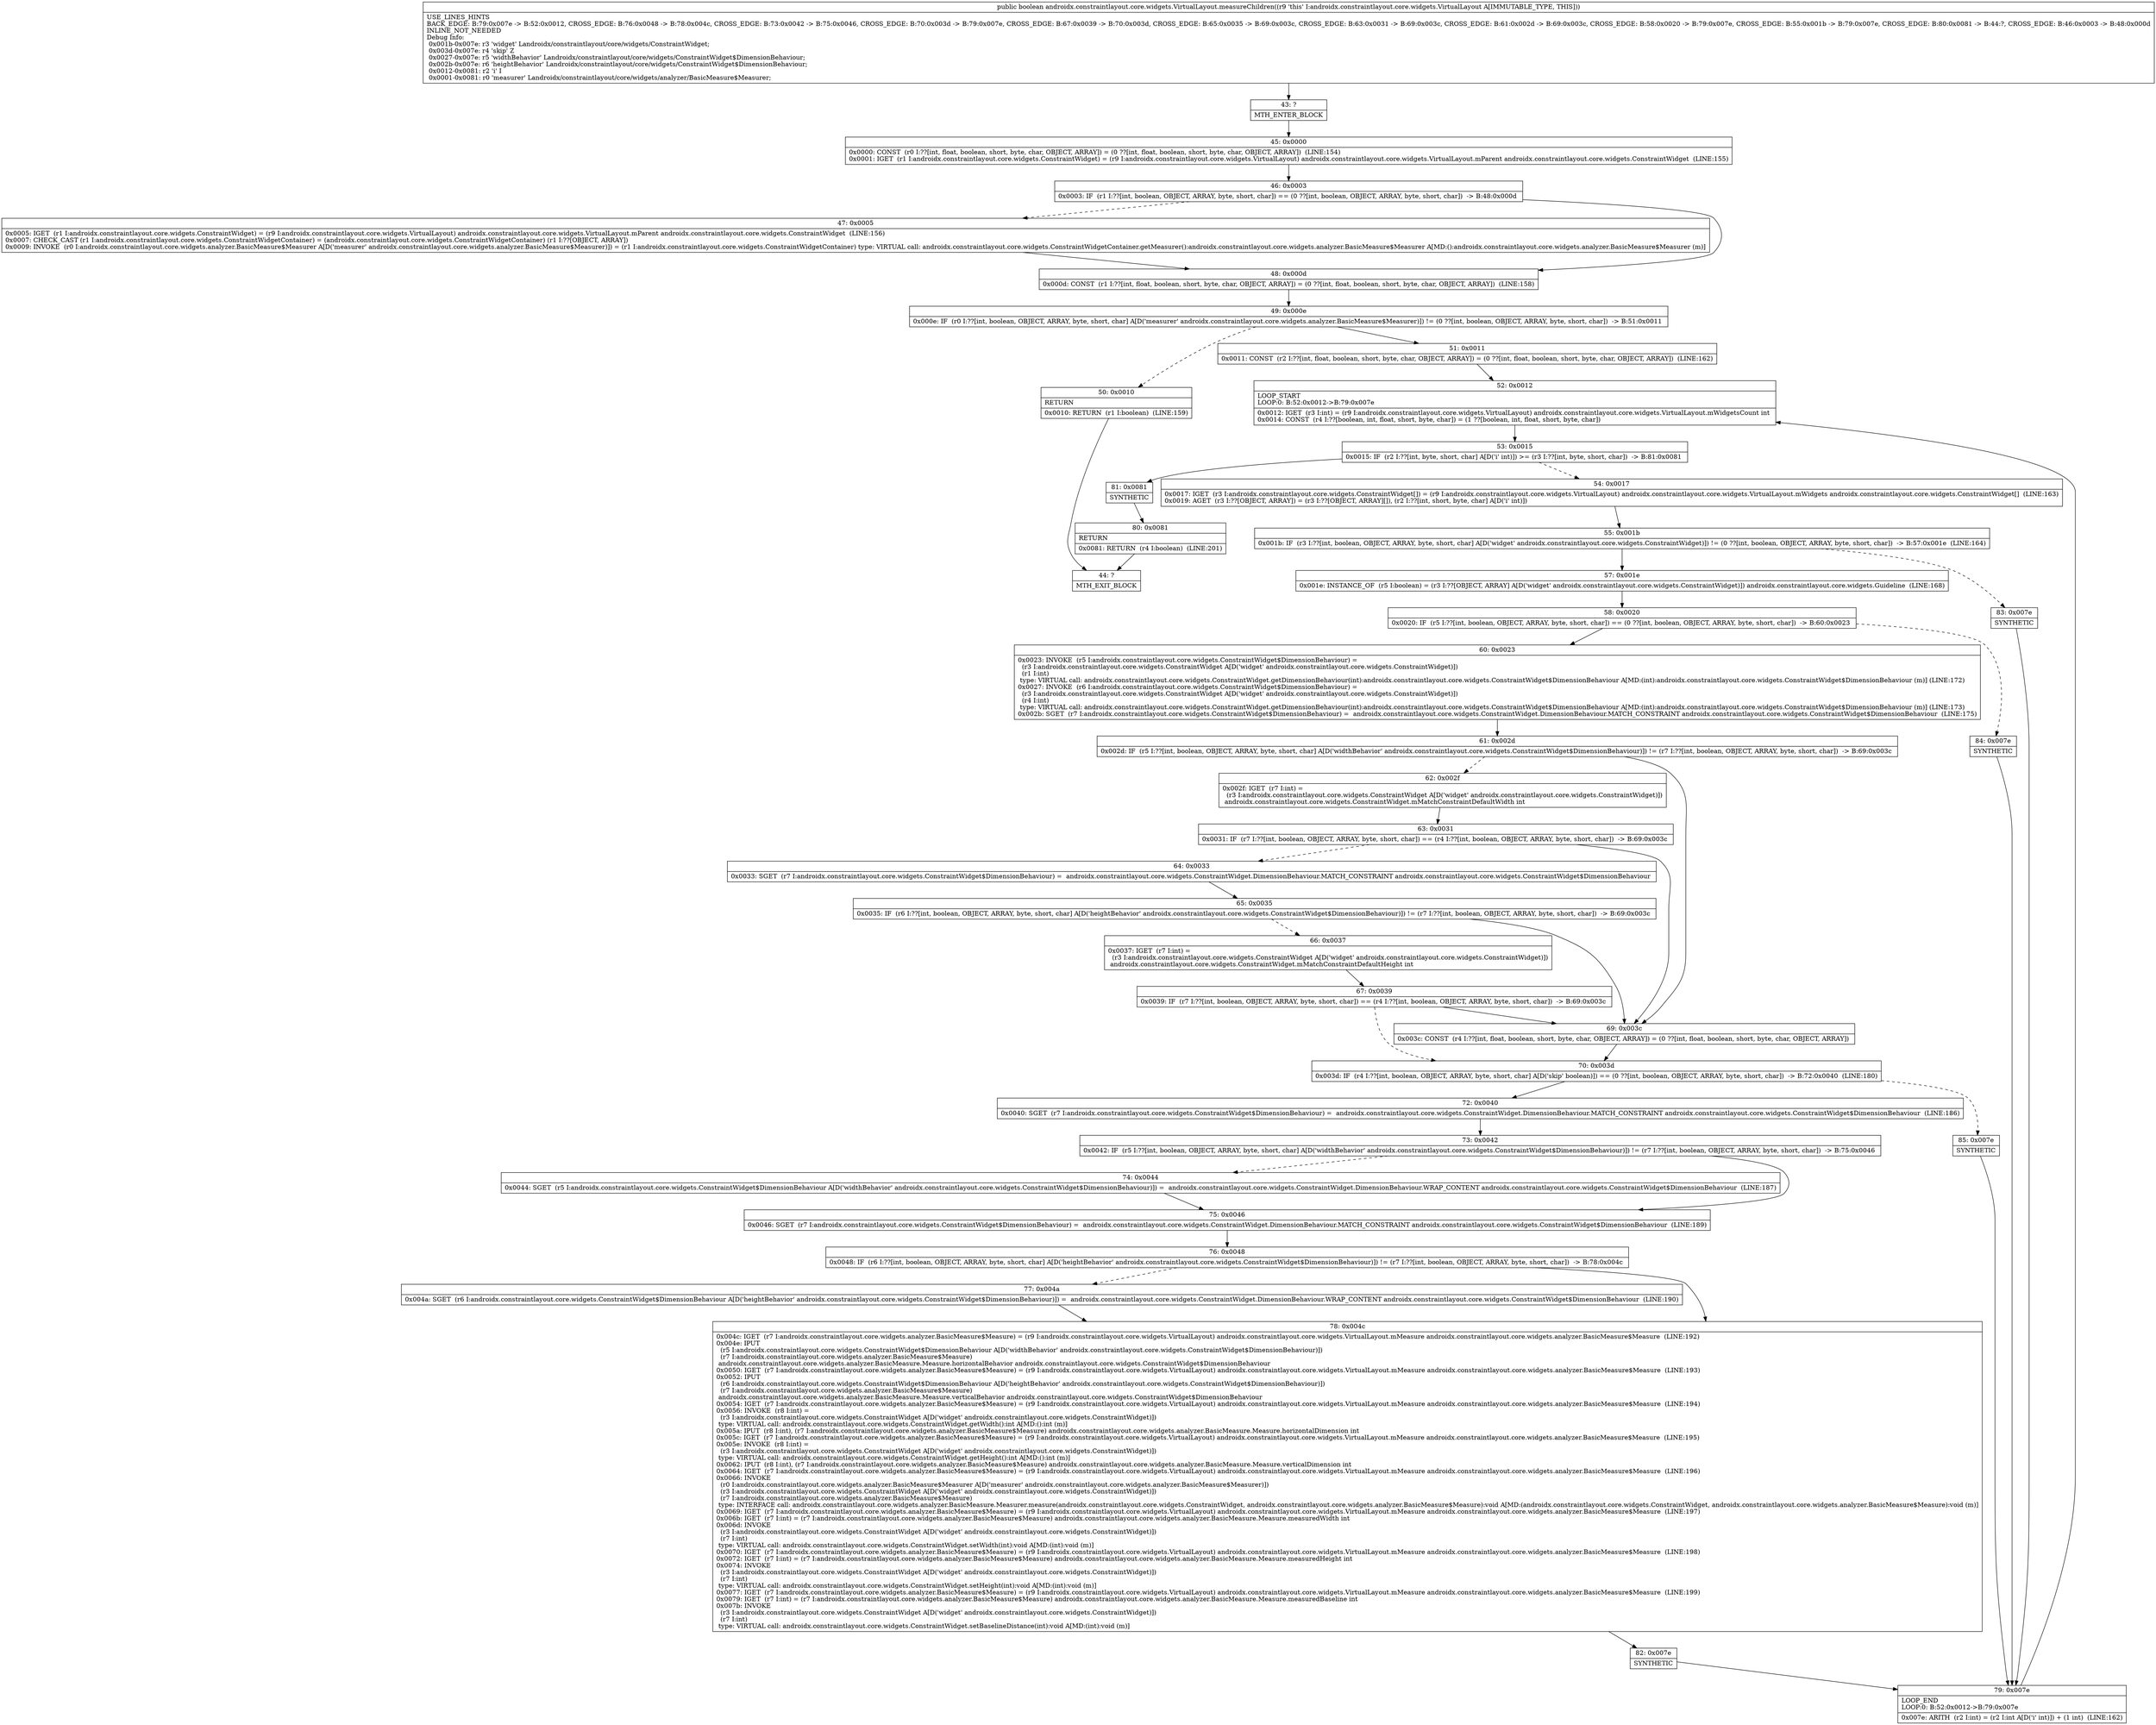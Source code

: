 digraph "CFG forandroidx.constraintlayout.core.widgets.VirtualLayout.measureChildren()Z" {
Node_43 [shape=record,label="{43\:\ ?|MTH_ENTER_BLOCK\l}"];
Node_45 [shape=record,label="{45\:\ 0x0000|0x0000: CONST  (r0 I:??[int, float, boolean, short, byte, char, OBJECT, ARRAY]) = (0 ??[int, float, boolean, short, byte, char, OBJECT, ARRAY])  (LINE:154)\l0x0001: IGET  (r1 I:androidx.constraintlayout.core.widgets.ConstraintWidget) = (r9 I:androidx.constraintlayout.core.widgets.VirtualLayout) androidx.constraintlayout.core.widgets.VirtualLayout.mParent androidx.constraintlayout.core.widgets.ConstraintWidget  (LINE:155)\l}"];
Node_46 [shape=record,label="{46\:\ 0x0003|0x0003: IF  (r1 I:??[int, boolean, OBJECT, ARRAY, byte, short, char]) == (0 ??[int, boolean, OBJECT, ARRAY, byte, short, char])  \-\> B:48:0x000d \l}"];
Node_47 [shape=record,label="{47\:\ 0x0005|0x0005: IGET  (r1 I:androidx.constraintlayout.core.widgets.ConstraintWidget) = (r9 I:androidx.constraintlayout.core.widgets.VirtualLayout) androidx.constraintlayout.core.widgets.VirtualLayout.mParent androidx.constraintlayout.core.widgets.ConstraintWidget  (LINE:156)\l0x0007: CHECK_CAST (r1 I:androidx.constraintlayout.core.widgets.ConstraintWidgetContainer) = (androidx.constraintlayout.core.widgets.ConstraintWidgetContainer) (r1 I:??[OBJECT, ARRAY]) \l0x0009: INVOKE  (r0 I:androidx.constraintlayout.core.widgets.analyzer.BasicMeasure$Measurer A[D('measurer' androidx.constraintlayout.core.widgets.analyzer.BasicMeasure$Measurer)]) = (r1 I:androidx.constraintlayout.core.widgets.ConstraintWidgetContainer) type: VIRTUAL call: androidx.constraintlayout.core.widgets.ConstraintWidgetContainer.getMeasurer():androidx.constraintlayout.core.widgets.analyzer.BasicMeasure$Measurer A[MD:():androidx.constraintlayout.core.widgets.analyzer.BasicMeasure$Measurer (m)]\l}"];
Node_48 [shape=record,label="{48\:\ 0x000d|0x000d: CONST  (r1 I:??[int, float, boolean, short, byte, char, OBJECT, ARRAY]) = (0 ??[int, float, boolean, short, byte, char, OBJECT, ARRAY])  (LINE:158)\l}"];
Node_49 [shape=record,label="{49\:\ 0x000e|0x000e: IF  (r0 I:??[int, boolean, OBJECT, ARRAY, byte, short, char] A[D('measurer' androidx.constraintlayout.core.widgets.analyzer.BasicMeasure$Measurer)]) != (0 ??[int, boolean, OBJECT, ARRAY, byte, short, char])  \-\> B:51:0x0011 \l}"];
Node_50 [shape=record,label="{50\:\ 0x0010|RETURN\l|0x0010: RETURN  (r1 I:boolean)  (LINE:159)\l}"];
Node_44 [shape=record,label="{44\:\ ?|MTH_EXIT_BLOCK\l}"];
Node_51 [shape=record,label="{51\:\ 0x0011|0x0011: CONST  (r2 I:??[int, float, boolean, short, byte, char, OBJECT, ARRAY]) = (0 ??[int, float, boolean, short, byte, char, OBJECT, ARRAY])  (LINE:162)\l}"];
Node_52 [shape=record,label="{52\:\ 0x0012|LOOP_START\lLOOP:0: B:52:0x0012\-\>B:79:0x007e\l|0x0012: IGET  (r3 I:int) = (r9 I:androidx.constraintlayout.core.widgets.VirtualLayout) androidx.constraintlayout.core.widgets.VirtualLayout.mWidgetsCount int \l0x0014: CONST  (r4 I:??[boolean, int, float, short, byte, char]) = (1 ??[boolean, int, float, short, byte, char]) \l}"];
Node_53 [shape=record,label="{53\:\ 0x0015|0x0015: IF  (r2 I:??[int, byte, short, char] A[D('i' int)]) \>= (r3 I:??[int, byte, short, char])  \-\> B:81:0x0081 \l}"];
Node_54 [shape=record,label="{54\:\ 0x0017|0x0017: IGET  (r3 I:androidx.constraintlayout.core.widgets.ConstraintWidget[]) = (r9 I:androidx.constraintlayout.core.widgets.VirtualLayout) androidx.constraintlayout.core.widgets.VirtualLayout.mWidgets androidx.constraintlayout.core.widgets.ConstraintWidget[]  (LINE:163)\l0x0019: AGET  (r3 I:??[OBJECT, ARRAY]) = (r3 I:??[OBJECT, ARRAY][]), (r2 I:??[int, short, byte, char] A[D('i' int)]) \l}"];
Node_55 [shape=record,label="{55\:\ 0x001b|0x001b: IF  (r3 I:??[int, boolean, OBJECT, ARRAY, byte, short, char] A[D('widget' androidx.constraintlayout.core.widgets.ConstraintWidget)]) != (0 ??[int, boolean, OBJECT, ARRAY, byte, short, char])  \-\> B:57:0x001e  (LINE:164)\l}"];
Node_57 [shape=record,label="{57\:\ 0x001e|0x001e: INSTANCE_OF  (r5 I:boolean) = (r3 I:??[OBJECT, ARRAY] A[D('widget' androidx.constraintlayout.core.widgets.ConstraintWidget)]) androidx.constraintlayout.core.widgets.Guideline  (LINE:168)\l}"];
Node_58 [shape=record,label="{58\:\ 0x0020|0x0020: IF  (r5 I:??[int, boolean, OBJECT, ARRAY, byte, short, char]) == (0 ??[int, boolean, OBJECT, ARRAY, byte, short, char])  \-\> B:60:0x0023 \l}"];
Node_60 [shape=record,label="{60\:\ 0x0023|0x0023: INVOKE  (r5 I:androidx.constraintlayout.core.widgets.ConstraintWidget$DimensionBehaviour) = \l  (r3 I:androidx.constraintlayout.core.widgets.ConstraintWidget A[D('widget' androidx.constraintlayout.core.widgets.ConstraintWidget)])\l  (r1 I:int)\l type: VIRTUAL call: androidx.constraintlayout.core.widgets.ConstraintWidget.getDimensionBehaviour(int):androidx.constraintlayout.core.widgets.ConstraintWidget$DimensionBehaviour A[MD:(int):androidx.constraintlayout.core.widgets.ConstraintWidget$DimensionBehaviour (m)] (LINE:172)\l0x0027: INVOKE  (r6 I:androidx.constraintlayout.core.widgets.ConstraintWidget$DimensionBehaviour) = \l  (r3 I:androidx.constraintlayout.core.widgets.ConstraintWidget A[D('widget' androidx.constraintlayout.core.widgets.ConstraintWidget)])\l  (r4 I:int)\l type: VIRTUAL call: androidx.constraintlayout.core.widgets.ConstraintWidget.getDimensionBehaviour(int):androidx.constraintlayout.core.widgets.ConstraintWidget$DimensionBehaviour A[MD:(int):androidx.constraintlayout.core.widgets.ConstraintWidget$DimensionBehaviour (m)] (LINE:173)\l0x002b: SGET  (r7 I:androidx.constraintlayout.core.widgets.ConstraintWidget$DimensionBehaviour) =  androidx.constraintlayout.core.widgets.ConstraintWidget.DimensionBehaviour.MATCH_CONSTRAINT androidx.constraintlayout.core.widgets.ConstraintWidget$DimensionBehaviour  (LINE:175)\l}"];
Node_61 [shape=record,label="{61\:\ 0x002d|0x002d: IF  (r5 I:??[int, boolean, OBJECT, ARRAY, byte, short, char] A[D('widthBehavior' androidx.constraintlayout.core.widgets.ConstraintWidget$DimensionBehaviour)]) != (r7 I:??[int, boolean, OBJECT, ARRAY, byte, short, char])  \-\> B:69:0x003c \l}"];
Node_62 [shape=record,label="{62\:\ 0x002f|0x002f: IGET  (r7 I:int) = \l  (r3 I:androidx.constraintlayout.core.widgets.ConstraintWidget A[D('widget' androidx.constraintlayout.core.widgets.ConstraintWidget)])\l androidx.constraintlayout.core.widgets.ConstraintWidget.mMatchConstraintDefaultWidth int \l}"];
Node_63 [shape=record,label="{63\:\ 0x0031|0x0031: IF  (r7 I:??[int, boolean, OBJECT, ARRAY, byte, short, char]) == (r4 I:??[int, boolean, OBJECT, ARRAY, byte, short, char])  \-\> B:69:0x003c \l}"];
Node_64 [shape=record,label="{64\:\ 0x0033|0x0033: SGET  (r7 I:androidx.constraintlayout.core.widgets.ConstraintWidget$DimensionBehaviour) =  androidx.constraintlayout.core.widgets.ConstraintWidget.DimensionBehaviour.MATCH_CONSTRAINT androidx.constraintlayout.core.widgets.ConstraintWidget$DimensionBehaviour \l}"];
Node_65 [shape=record,label="{65\:\ 0x0035|0x0035: IF  (r6 I:??[int, boolean, OBJECT, ARRAY, byte, short, char] A[D('heightBehavior' androidx.constraintlayout.core.widgets.ConstraintWidget$DimensionBehaviour)]) != (r7 I:??[int, boolean, OBJECT, ARRAY, byte, short, char])  \-\> B:69:0x003c \l}"];
Node_66 [shape=record,label="{66\:\ 0x0037|0x0037: IGET  (r7 I:int) = \l  (r3 I:androidx.constraintlayout.core.widgets.ConstraintWidget A[D('widget' androidx.constraintlayout.core.widgets.ConstraintWidget)])\l androidx.constraintlayout.core.widgets.ConstraintWidget.mMatchConstraintDefaultHeight int \l}"];
Node_67 [shape=record,label="{67\:\ 0x0039|0x0039: IF  (r7 I:??[int, boolean, OBJECT, ARRAY, byte, short, char]) == (r4 I:??[int, boolean, OBJECT, ARRAY, byte, short, char])  \-\> B:69:0x003c \l}"];
Node_70 [shape=record,label="{70\:\ 0x003d|0x003d: IF  (r4 I:??[int, boolean, OBJECT, ARRAY, byte, short, char] A[D('skip' boolean)]) == (0 ??[int, boolean, OBJECT, ARRAY, byte, short, char])  \-\> B:72:0x0040  (LINE:180)\l}"];
Node_72 [shape=record,label="{72\:\ 0x0040|0x0040: SGET  (r7 I:androidx.constraintlayout.core.widgets.ConstraintWidget$DimensionBehaviour) =  androidx.constraintlayout.core.widgets.ConstraintWidget.DimensionBehaviour.MATCH_CONSTRAINT androidx.constraintlayout.core.widgets.ConstraintWidget$DimensionBehaviour  (LINE:186)\l}"];
Node_73 [shape=record,label="{73\:\ 0x0042|0x0042: IF  (r5 I:??[int, boolean, OBJECT, ARRAY, byte, short, char] A[D('widthBehavior' androidx.constraintlayout.core.widgets.ConstraintWidget$DimensionBehaviour)]) != (r7 I:??[int, boolean, OBJECT, ARRAY, byte, short, char])  \-\> B:75:0x0046 \l}"];
Node_74 [shape=record,label="{74\:\ 0x0044|0x0044: SGET  (r5 I:androidx.constraintlayout.core.widgets.ConstraintWidget$DimensionBehaviour A[D('widthBehavior' androidx.constraintlayout.core.widgets.ConstraintWidget$DimensionBehaviour)]) =  androidx.constraintlayout.core.widgets.ConstraintWidget.DimensionBehaviour.WRAP_CONTENT androidx.constraintlayout.core.widgets.ConstraintWidget$DimensionBehaviour  (LINE:187)\l}"];
Node_75 [shape=record,label="{75\:\ 0x0046|0x0046: SGET  (r7 I:androidx.constraintlayout.core.widgets.ConstraintWidget$DimensionBehaviour) =  androidx.constraintlayout.core.widgets.ConstraintWidget.DimensionBehaviour.MATCH_CONSTRAINT androidx.constraintlayout.core.widgets.ConstraintWidget$DimensionBehaviour  (LINE:189)\l}"];
Node_76 [shape=record,label="{76\:\ 0x0048|0x0048: IF  (r6 I:??[int, boolean, OBJECT, ARRAY, byte, short, char] A[D('heightBehavior' androidx.constraintlayout.core.widgets.ConstraintWidget$DimensionBehaviour)]) != (r7 I:??[int, boolean, OBJECT, ARRAY, byte, short, char])  \-\> B:78:0x004c \l}"];
Node_77 [shape=record,label="{77\:\ 0x004a|0x004a: SGET  (r6 I:androidx.constraintlayout.core.widgets.ConstraintWidget$DimensionBehaviour A[D('heightBehavior' androidx.constraintlayout.core.widgets.ConstraintWidget$DimensionBehaviour)]) =  androidx.constraintlayout.core.widgets.ConstraintWidget.DimensionBehaviour.WRAP_CONTENT androidx.constraintlayout.core.widgets.ConstraintWidget$DimensionBehaviour  (LINE:190)\l}"];
Node_78 [shape=record,label="{78\:\ 0x004c|0x004c: IGET  (r7 I:androidx.constraintlayout.core.widgets.analyzer.BasicMeasure$Measure) = (r9 I:androidx.constraintlayout.core.widgets.VirtualLayout) androidx.constraintlayout.core.widgets.VirtualLayout.mMeasure androidx.constraintlayout.core.widgets.analyzer.BasicMeasure$Measure  (LINE:192)\l0x004e: IPUT  \l  (r5 I:androidx.constraintlayout.core.widgets.ConstraintWidget$DimensionBehaviour A[D('widthBehavior' androidx.constraintlayout.core.widgets.ConstraintWidget$DimensionBehaviour)])\l  (r7 I:androidx.constraintlayout.core.widgets.analyzer.BasicMeasure$Measure)\l androidx.constraintlayout.core.widgets.analyzer.BasicMeasure.Measure.horizontalBehavior androidx.constraintlayout.core.widgets.ConstraintWidget$DimensionBehaviour \l0x0050: IGET  (r7 I:androidx.constraintlayout.core.widgets.analyzer.BasicMeasure$Measure) = (r9 I:androidx.constraintlayout.core.widgets.VirtualLayout) androidx.constraintlayout.core.widgets.VirtualLayout.mMeasure androidx.constraintlayout.core.widgets.analyzer.BasicMeasure$Measure  (LINE:193)\l0x0052: IPUT  \l  (r6 I:androidx.constraintlayout.core.widgets.ConstraintWidget$DimensionBehaviour A[D('heightBehavior' androidx.constraintlayout.core.widgets.ConstraintWidget$DimensionBehaviour)])\l  (r7 I:androidx.constraintlayout.core.widgets.analyzer.BasicMeasure$Measure)\l androidx.constraintlayout.core.widgets.analyzer.BasicMeasure.Measure.verticalBehavior androidx.constraintlayout.core.widgets.ConstraintWidget$DimensionBehaviour \l0x0054: IGET  (r7 I:androidx.constraintlayout.core.widgets.analyzer.BasicMeasure$Measure) = (r9 I:androidx.constraintlayout.core.widgets.VirtualLayout) androidx.constraintlayout.core.widgets.VirtualLayout.mMeasure androidx.constraintlayout.core.widgets.analyzer.BasicMeasure$Measure  (LINE:194)\l0x0056: INVOKE  (r8 I:int) = \l  (r3 I:androidx.constraintlayout.core.widgets.ConstraintWidget A[D('widget' androidx.constraintlayout.core.widgets.ConstraintWidget)])\l type: VIRTUAL call: androidx.constraintlayout.core.widgets.ConstraintWidget.getWidth():int A[MD:():int (m)]\l0x005a: IPUT  (r8 I:int), (r7 I:androidx.constraintlayout.core.widgets.analyzer.BasicMeasure$Measure) androidx.constraintlayout.core.widgets.analyzer.BasicMeasure.Measure.horizontalDimension int \l0x005c: IGET  (r7 I:androidx.constraintlayout.core.widgets.analyzer.BasicMeasure$Measure) = (r9 I:androidx.constraintlayout.core.widgets.VirtualLayout) androidx.constraintlayout.core.widgets.VirtualLayout.mMeasure androidx.constraintlayout.core.widgets.analyzer.BasicMeasure$Measure  (LINE:195)\l0x005e: INVOKE  (r8 I:int) = \l  (r3 I:androidx.constraintlayout.core.widgets.ConstraintWidget A[D('widget' androidx.constraintlayout.core.widgets.ConstraintWidget)])\l type: VIRTUAL call: androidx.constraintlayout.core.widgets.ConstraintWidget.getHeight():int A[MD:():int (m)]\l0x0062: IPUT  (r8 I:int), (r7 I:androidx.constraintlayout.core.widgets.analyzer.BasicMeasure$Measure) androidx.constraintlayout.core.widgets.analyzer.BasicMeasure.Measure.verticalDimension int \l0x0064: IGET  (r7 I:androidx.constraintlayout.core.widgets.analyzer.BasicMeasure$Measure) = (r9 I:androidx.constraintlayout.core.widgets.VirtualLayout) androidx.constraintlayout.core.widgets.VirtualLayout.mMeasure androidx.constraintlayout.core.widgets.analyzer.BasicMeasure$Measure  (LINE:196)\l0x0066: INVOKE  \l  (r0 I:androidx.constraintlayout.core.widgets.analyzer.BasicMeasure$Measurer A[D('measurer' androidx.constraintlayout.core.widgets.analyzer.BasicMeasure$Measurer)])\l  (r3 I:androidx.constraintlayout.core.widgets.ConstraintWidget A[D('widget' androidx.constraintlayout.core.widgets.ConstraintWidget)])\l  (r7 I:androidx.constraintlayout.core.widgets.analyzer.BasicMeasure$Measure)\l type: INTERFACE call: androidx.constraintlayout.core.widgets.analyzer.BasicMeasure.Measurer.measure(androidx.constraintlayout.core.widgets.ConstraintWidget, androidx.constraintlayout.core.widgets.analyzer.BasicMeasure$Measure):void A[MD:(androidx.constraintlayout.core.widgets.ConstraintWidget, androidx.constraintlayout.core.widgets.analyzer.BasicMeasure$Measure):void (m)]\l0x0069: IGET  (r7 I:androidx.constraintlayout.core.widgets.analyzer.BasicMeasure$Measure) = (r9 I:androidx.constraintlayout.core.widgets.VirtualLayout) androidx.constraintlayout.core.widgets.VirtualLayout.mMeasure androidx.constraintlayout.core.widgets.analyzer.BasicMeasure$Measure  (LINE:197)\l0x006b: IGET  (r7 I:int) = (r7 I:androidx.constraintlayout.core.widgets.analyzer.BasicMeasure$Measure) androidx.constraintlayout.core.widgets.analyzer.BasicMeasure.Measure.measuredWidth int \l0x006d: INVOKE  \l  (r3 I:androidx.constraintlayout.core.widgets.ConstraintWidget A[D('widget' androidx.constraintlayout.core.widgets.ConstraintWidget)])\l  (r7 I:int)\l type: VIRTUAL call: androidx.constraintlayout.core.widgets.ConstraintWidget.setWidth(int):void A[MD:(int):void (m)]\l0x0070: IGET  (r7 I:androidx.constraintlayout.core.widgets.analyzer.BasicMeasure$Measure) = (r9 I:androidx.constraintlayout.core.widgets.VirtualLayout) androidx.constraintlayout.core.widgets.VirtualLayout.mMeasure androidx.constraintlayout.core.widgets.analyzer.BasicMeasure$Measure  (LINE:198)\l0x0072: IGET  (r7 I:int) = (r7 I:androidx.constraintlayout.core.widgets.analyzer.BasicMeasure$Measure) androidx.constraintlayout.core.widgets.analyzer.BasicMeasure.Measure.measuredHeight int \l0x0074: INVOKE  \l  (r3 I:androidx.constraintlayout.core.widgets.ConstraintWidget A[D('widget' androidx.constraintlayout.core.widgets.ConstraintWidget)])\l  (r7 I:int)\l type: VIRTUAL call: androidx.constraintlayout.core.widgets.ConstraintWidget.setHeight(int):void A[MD:(int):void (m)]\l0x0077: IGET  (r7 I:androidx.constraintlayout.core.widgets.analyzer.BasicMeasure$Measure) = (r9 I:androidx.constraintlayout.core.widgets.VirtualLayout) androidx.constraintlayout.core.widgets.VirtualLayout.mMeasure androidx.constraintlayout.core.widgets.analyzer.BasicMeasure$Measure  (LINE:199)\l0x0079: IGET  (r7 I:int) = (r7 I:androidx.constraintlayout.core.widgets.analyzer.BasicMeasure$Measure) androidx.constraintlayout.core.widgets.analyzer.BasicMeasure.Measure.measuredBaseline int \l0x007b: INVOKE  \l  (r3 I:androidx.constraintlayout.core.widgets.ConstraintWidget A[D('widget' androidx.constraintlayout.core.widgets.ConstraintWidget)])\l  (r7 I:int)\l type: VIRTUAL call: androidx.constraintlayout.core.widgets.ConstraintWidget.setBaselineDistance(int):void A[MD:(int):void (m)]\l}"];
Node_82 [shape=record,label="{82\:\ 0x007e|SYNTHETIC\l}"];
Node_79 [shape=record,label="{79\:\ 0x007e|LOOP_END\lLOOP:0: B:52:0x0012\-\>B:79:0x007e\l|0x007e: ARITH  (r2 I:int) = (r2 I:int A[D('i' int)]) + (1 int)  (LINE:162)\l}"];
Node_85 [shape=record,label="{85\:\ 0x007e|SYNTHETIC\l}"];
Node_69 [shape=record,label="{69\:\ 0x003c|0x003c: CONST  (r4 I:??[int, float, boolean, short, byte, char, OBJECT, ARRAY]) = (0 ??[int, float, boolean, short, byte, char, OBJECT, ARRAY]) \l}"];
Node_84 [shape=record,label="{84\:\ 0x007e|SYNTHETIC\l}"];
Node_83 [shape=record,label="{83\:\ 0x007e|SYNTHETIC\l}"];
Node_81 [shape=record,label="{81\:\ 0x0081|SYNTHETIC\l}"];
Node_80 [shape=record,label="{80\:\ 0x0081|RETURN\l|0x0081: RETURN  (r4 I:boolean)  (LINE:201)\l}"];
MethodNode[shape=record,label="{public boolean androidx.constraintlayout.core.widgets.VirtualLayout.measureChildren((r9 'this' I:androidx.constraintlayout.core.widgets.VirtualLayout A[IMMUTABLE_TYPE, THIS]))  | USE_LINES_HINTS\lBACK_EDGE: B:79:0x007e \-\> B:52:0x0012, CROSS_EDGE: B:76:0x0048 \-\> B:78:0x004c, CROSS_EDGE: B:73:0x0042 \-\> B:75:0x0046, CROSS_EDGE: B:70:0x003d \-\> B:79:0x007e, CROSS_EDGE: B:67:0x0039 \-\> B:70:0x003d, CROSS_EDGE: B:65:0x0035 \-\> B:69:0x003c, CROSS_EDGE: B:63:0x0031 \-\> B:69:0x003c, CROSS_EDGE: B:61:0x002d \-\> B:69:0x003c, CROSS_EDGE: B:58:0x0020 \-\> B:79:0x007e, CROSS_EDGE: B:55:0x001b \-\> B:79:0x007e, CROSS_EDGE: B:80:0x0081 \-\> B:44:?, CROSS_EDGE: B:46:0x0003 \-\> B:48:0x000d\lINLINE_NOT_NEEDED\lDebug Info:\l  0x001b\-0x007e: r3 'widget' Landroidx\/constraintlayout\/core\/widgets\/ConstraintWidget;\l  0x003d\-0x007e: r4 'skip' Z\l  0x0027\-0x007e: r5 'widthBehavior' Landroidx\/constraintlayout\/core\/widgets\/ConstraintWidget$DimensionBehaviour;\l  0x002b\-0x007e: r6 'heightBehavior' Landroidx\/constraintlayout\/core\/widgets\/ConstraintWidget$DimensionBehaviour;\l  0x0012\-0x0081: r2 'i' I\l  0x0001\-0x0081: r0 'measurer' Landroidx\/constraintlayout\/core\/widgets\/analyzer\/BasicMeasure$Measurer;\l}"];
MethodNode -> Node_43;Node_43 -> Node_45;
Node_45 -> Node_46;
Node_46 -> Node_47[style=dashed];
Node_46 -> Node_48;
Node_47 -> Node_48;
Node_48 -> Node_49;
Node_49 -> Node_50[style=dashed];
Node_49 -> Node_51;
Node_50 -> Node_44;
Node_51 -> Node_52;
Node_52 -> Node_53;
Node_53 -> Node_54[style=dashed];
Node_53 -> Node_81;
Node_54 -> Node_55;
Node_55 -> Node_57;
Node_55 -> Node_83[style=dashed];
Node_57 -> Node_58;
Node_58 -> Node_60;
Node_58 -> Node_84[style=dashed];
Node_60 -> Node_61;
Node_61 -> Node_62[style=dashed];
Node_61 -> Node_69;
Node_62 -> Node_63;
Node_63 -> Node_64[style=dashed];
Node_63 -> Node_69;
Node_64 -> Node_65;
Node_65 -> Node_66[style=dashed];
Node_65 -> Node_69;
Node_66 -> Node_67;
Node_67 -> Node_69;
Node_67 -> Node_70[style=dashed];
Node_70 -> Node_72;
Node_70 -> Node_85[style=dashed];
Node_72 -> Node_73;
Node_73 -> Node_74[style=dashed];
Node_73 -> Node_75;
Node_74 -> Node_75;
Node_75 -> Node_76;
Node_76 -> Node_77[style=dashed];
Node_76 -> Node_78;
Node_77 -> Node_78;
Node_78 -> Node_82;
Node_82 -> Node_79;
Node_79 -> Node_52;
Node_85 -> Node_79;
Node_69 -> Node_70;
Node_84 -> Node_79;
Node_83 -> Node_79;
Node_81 -> Node_80;
Node_80 -> Node_44;
}

